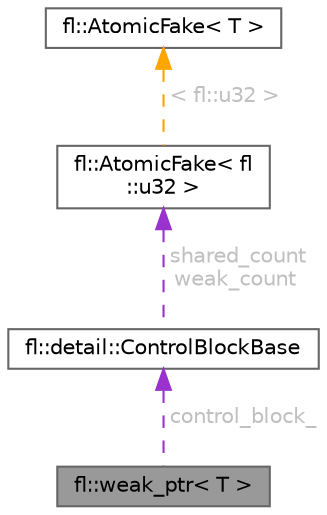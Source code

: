 digraph "fl::weak_ptr&lt; T &gt;"
{
 // INTERACTIVE_SVG=YES
 // LATEX_PDF_SIZE
  bgcolor="transparent";
  edge [fontname=Helvetica,fontsize=10,labelfontname=Helvetica,labelfontsize=10];
  node [fontname=Helvetica,fontsize=10,shape=box,height=0.2,width=0.4];
  Node1 [id="Node000001",label="fl::weak_ptr\< T \>",height=0.2,width=0.4,color="gray40", fillcolor="grey60", style="filled", fontcolor="black",tooltip=" "];
  Node2 -> Node1 [id="edge1_Node000001_Node000002",dir="back",color="darkorchid3",style="dashed",tooltip=" ",label=" control_block_",fontcolor="grey" ];
  Node2 [id="Node000002",label="fl::detail::ControlBlockBase",height=0.2,width=0.4,color="gray40", fillcolor="white", style="filled",URL="$d4/dc0/structfl_1_1detail_1_1_control_block_base.html",tooltip=" "];
  Node3 -> Node2 [id="edge2_Node000002_Node000003",dir="back",color="darkorchid3",style="dashed",tooltip=" ",label=" shared_count\nweak_count",fontcolor="grey" ];
  Node3 [id="Node000003",label="fl::AtomicFake\< fl\l::u32 \>",height=0.2,width=0.4,color="gray40", fillcolor="white", style="filled",URL="$da/d98/classfl_1_1_atomic_fake.html",tooltip=" "];
  Node4 -> Node3 [id="edge3_Node000003_Node000004",dir="back",color="orange",style="dashed",tooltip=" ",label=" \< fl::u32 \>",fontcolor="grey" ];
  Node4 [id="Node000004",label="fl::AtomicFake\< T \>",height=0.2,width=0.4,color="gray40", fillcolor="white", style="filled",URL="$da/d98/classfl_1_1_atomic_fake.html",tooltip=" "];
}
